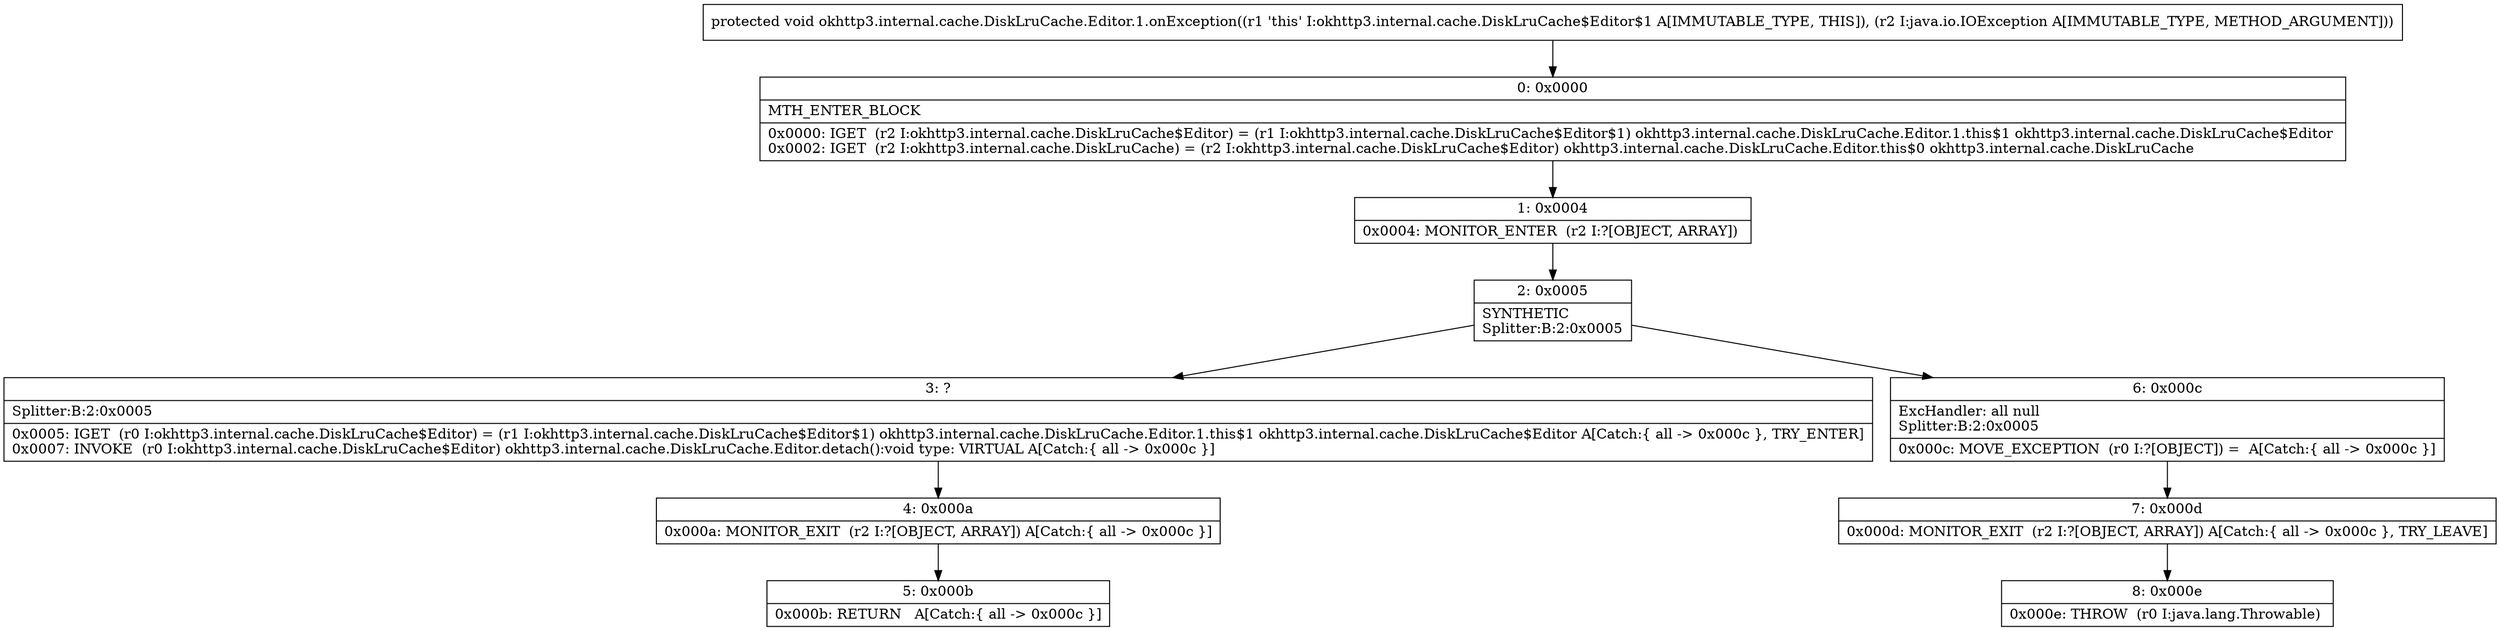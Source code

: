 digraph "CFG forokhttp3.internal.cache.DiskLruCache.Editor.1.onException(Ljava\/io\/IOException;)V" {
Node_0 [shape=record,label="{0\:\ 0x0000|MTH_ENTER_BLOCK\l|0x0000: IGET  (r2 I:okhttp3.internal.cache.DiskLruCache$Editor) = (r1 I:okhttp3.internal.cache.DiskLruCache$Editor$1) okhttp3.internal.cache.DiskLruCache.Editor.1.this$1 okhttp3.internal.cache.DiskLruCache$Editor \l0x0002: IGET  (r2 I:okhttp3.internal.cache.DiskLruCache) = (r2 I:okhttp3.internal.cache.DiskLruCache$Editor) okhttp3.internal.cache.DiskLruCache.Editor.this$0 okhttp3.internal.cache.DiskLruCache \l}"];
Node_1 [shape=record,label="{1\:\ 0x0004|0x0004: MONITOR_ENTER  (r2 I:?[OBJECT, ARRAY]) \l}"];
Node_2 [shape=record,label="{2\:\ 0x0005|SYNTHETIC\lSplitter:B:2:0x0005\l}"];
Node_3 [shape=record,label="{3\:\ ?|Splitter:B:2:0x0005\l|0x0005: IGET  (r0 I:okhttp3.internal.cache.DiskLruCache$Editor) = (r1 I:okhttp3.internal.cache.DiskLruCache$Editor$1) okhttp3.internal.cache.DiskLruCache.Editor.1.this$1 okhttp3.internal.cache.DiskLruCache$Editor A[Catch:\{ all \-\> 0x000c \}, TRY_ENTER]\l0x0007: INVOKE  (r0 I:okhttp3.internal.cache.DiskLruCache$Editor) okhttp3.internal.cache.DiskLruCache.Editor.detach():void type: VIRTUAL A[Catch:\{ all \-\> 0x000c \}]\l}"];
Node_4 [shape=record,label="{4\:\ 0x000a|0x000a: MONITOR_EXIT  (r2 I:?[OBJECT, ARRAY]) A[Catch:\{ all \-\> 0x000c \}]\l}"];
Node_5 [shape=record,label="{5\:\ 0x000b|0x000b: RETURN   A[Catch:\{ all \-\> 0x000c \}]\l}"];
Node_6 [shape=record,label="{6\:\ 0x000c|ExcHandler: all null\lSplitter:B:2:0x0005\l|0x000c: MOVE_EXCEPTION  (r0 I:?[OBJECT]) =  A[Catch:\{ all \-\> 0x000c \}]\l}"];
Node_7 [shape=record,label="{7\:\ 0x000d|0x000d: MONITOR_EXIT  (r2 I:?[OBJECT, ARRAY]) A[Catch:\{ all \-\> 0x000c \}, TRY_LEAVE]\l}"];
Node_8 [shape=record,label="{8\:\ 0x000e|0x000e: THROW  (r0 I:java.lang.Throwable) \l}"];
MethodNode[shape=record,label="{protected void okhttp3.internal.cache.DiskLruCache.Editor.1.onException((r1 'this' I:okhttp3.internal.cache.DiskLruCache$Editor$1 A[IMMUTABLE_TYPE, THIS]), (r2 I:java.io.IOException A[IMMUTABLE_TYPE, METHOD_ARGUMENT])) }"];
MethodNode -> Node_0;
Node_0 -> Node_1;
Node_1 -> Node_2;
Node_2 -> Node_3;
Node_2 -> Node_6;
Node_3 -> Node_4;
Node_4 -> Node_5;
Node_6 -> Node_7;
Node_7 -> Node_8;
}

